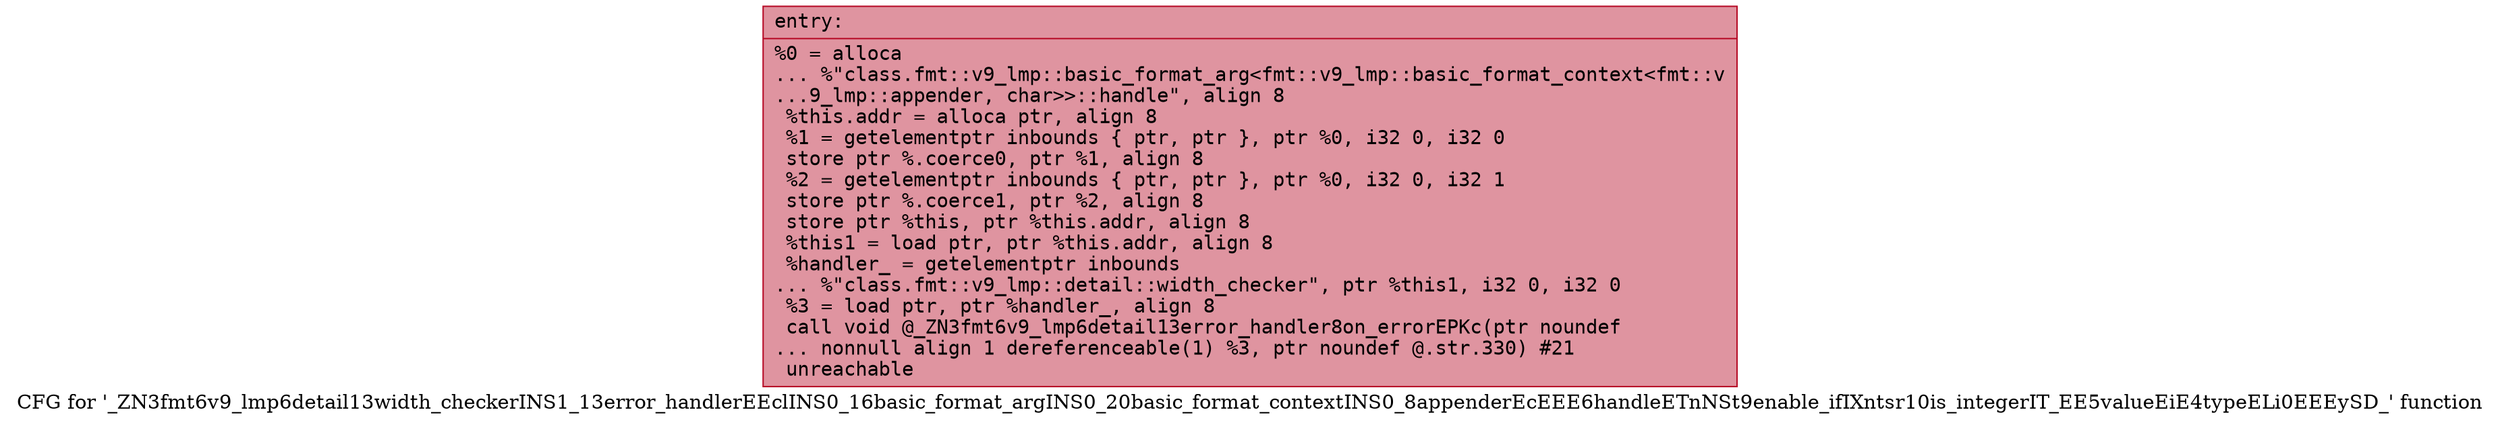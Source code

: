digraph "CFG for '_ZN3fmt6v9_lmp6detail13width_checkerINS1_13error_handlerEEclINS0_16basic_format_argINS0_20basic_format_contextINS0_8appenderEcEEE6handleETnNSt9enable_ifIXntsr10is_integerIT_EE5valueEiE4typeELi0EEEySD_' function" {
	label="CFG for '_ZN3fmt6v9_lmp6detail13width_checkerINS1_13error_handlerEEclINS0_16basic_format_argINS0_20basic_format_contextINS0_8appenderEcEEE6handleETnNSt9enable_ifIXntsr10is_integerIT_EE5valueEiE4typeELi0EEEySD_' function";

	Node0x556bfeb256d0 [shape=record,color="#b70d28ff", style=filled, fillcolor="#b70d2870" fontname="Courier",label="{entry:\l|  %0 = alloca\l... %\"class.fmt::v9_lmp::basic_format_arg\<fmt::v9_lmp::basic_format_context\<fmt::v\l...9_lmp::appender, char\>\>::handle\", align 8\l  %this.addr = alloca ptr, align 8\l  %1 = getelementptr inbounds \{ ptr, ptr \}, ptr %0, i32 0, i32 0\l  store ptr %.coerce0, ptr %1, align 8\l  %2 = getelementptr inbounds \{ ptr, ptr \}, ptr %0, i32 0, i32 1\l  store ptr %.coerce1, ptr %2, align 8\l  store ptr %this, ptr %this.addr, align 8\l  %this1 = load ptr, ptr %this.addr, align 8\l  %handler_ = getelementptr inbounds\l... %\"class.fmt::v9_lmp::detail::width_checker\", ptr %this1, i32 0, i32 0\l  %3 = load ptr, ptr %handler_, align 8\l  call void @_ZN3fmt6v9_lmp6detail13error_handler8on_errorEPKc(ptr noundef\l... nonnull align 1 dereferenceable(1) %3, ptr noundef @.str.330) #21\l  unreachable\l}"];
}
